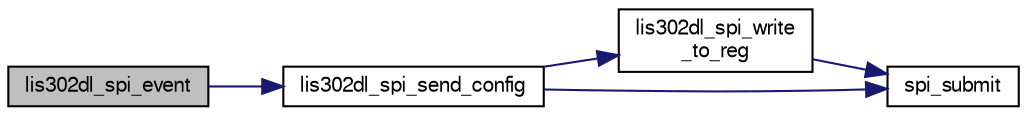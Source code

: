 digraph "lis302dl_spi_event"
{
  edge [fontname="FreeSans",fontsize="10",labelfontname="FreeSans",labelfontsize="10"];
  node [fontname="FreeSans",fontsize="10",shape=record];
  rankdir="LR";
  Node1 [label="lis302dl_spi_event",height=0.2,width=0.4,color="black", fillcolor="grey75", style="filled", fontcolor="black"];
  Node1 -> Node2 [color="midnightblue",fontsize="10",style="solid",fontname="FreeSans"];
  Node2 [label="lis302dl_spi_send_config",height=0.2,width=0.4,color="black", fillcolor="white", style="filled",URL="$lis302dl__spi_8c.html#aece7185572dd59d44e42796665e9bebc"];
  Node2 -> Node3 [color="midnightblue",fontsize="10",style="solid",fontname="FreeSans"];
  Node3 [label="lis302dl_spi_write\l_to_reg",height=0.2,width=0.4,color="black", fillcolor="white", style="filled",URL="$lis302dl__spi_8c.html#add754cb4b52da4c26b6fe3dca4320f27"];
  Node3 -> Node4 [color="midnightblue",fontsize="10",style="solid",fontname="FreeSans"];
  Node4 [label="spi_submit",height=0.2,width=0.4,color="black", fillcolor="white", style="filled",URL="$group__spi.html#ga5d383931766cb373ebad0b8bc26d439d",tooltip="Submit SPI transaction. "];
  Node2 -> Node4 [color="midnightblue",fontsize="10",style="solid",fontname="FreeSans"];
}
